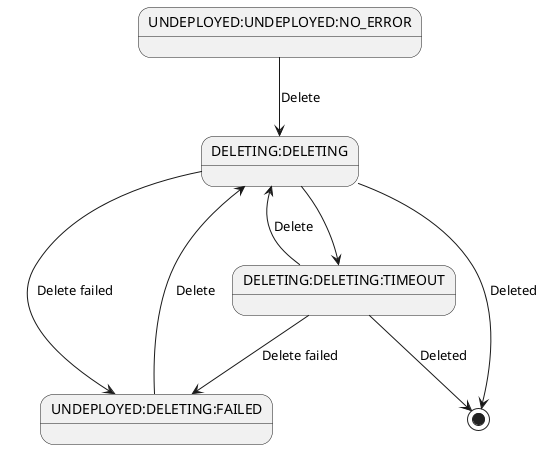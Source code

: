 @startuml

UNDEPLOYED:UNDEPLOYED:NO_ERROR --> DELETING:DELETING: Delete
DELETING:DELETING --> UNDEPLOYED:DELETING:FAILED: Delete failed
DELETING:DELETING --> DELETING:DELETING:TIMEOUT
DELETING:DELETING --> [*]: Deleted
UNDEPLOYED:DELETING:FAILED --> DELETING:DELETING: Delete
DELETING:DELETING:TIMEOUT --> UNDEPLOYED:DELETING:FAILED: Delete failed
DELETING:DELETING:TIMEOUT --> DELETING:DELETING: Delete
DELETING:DELETING:TIMEOUT -->  [*]: Deleted

@enduml
